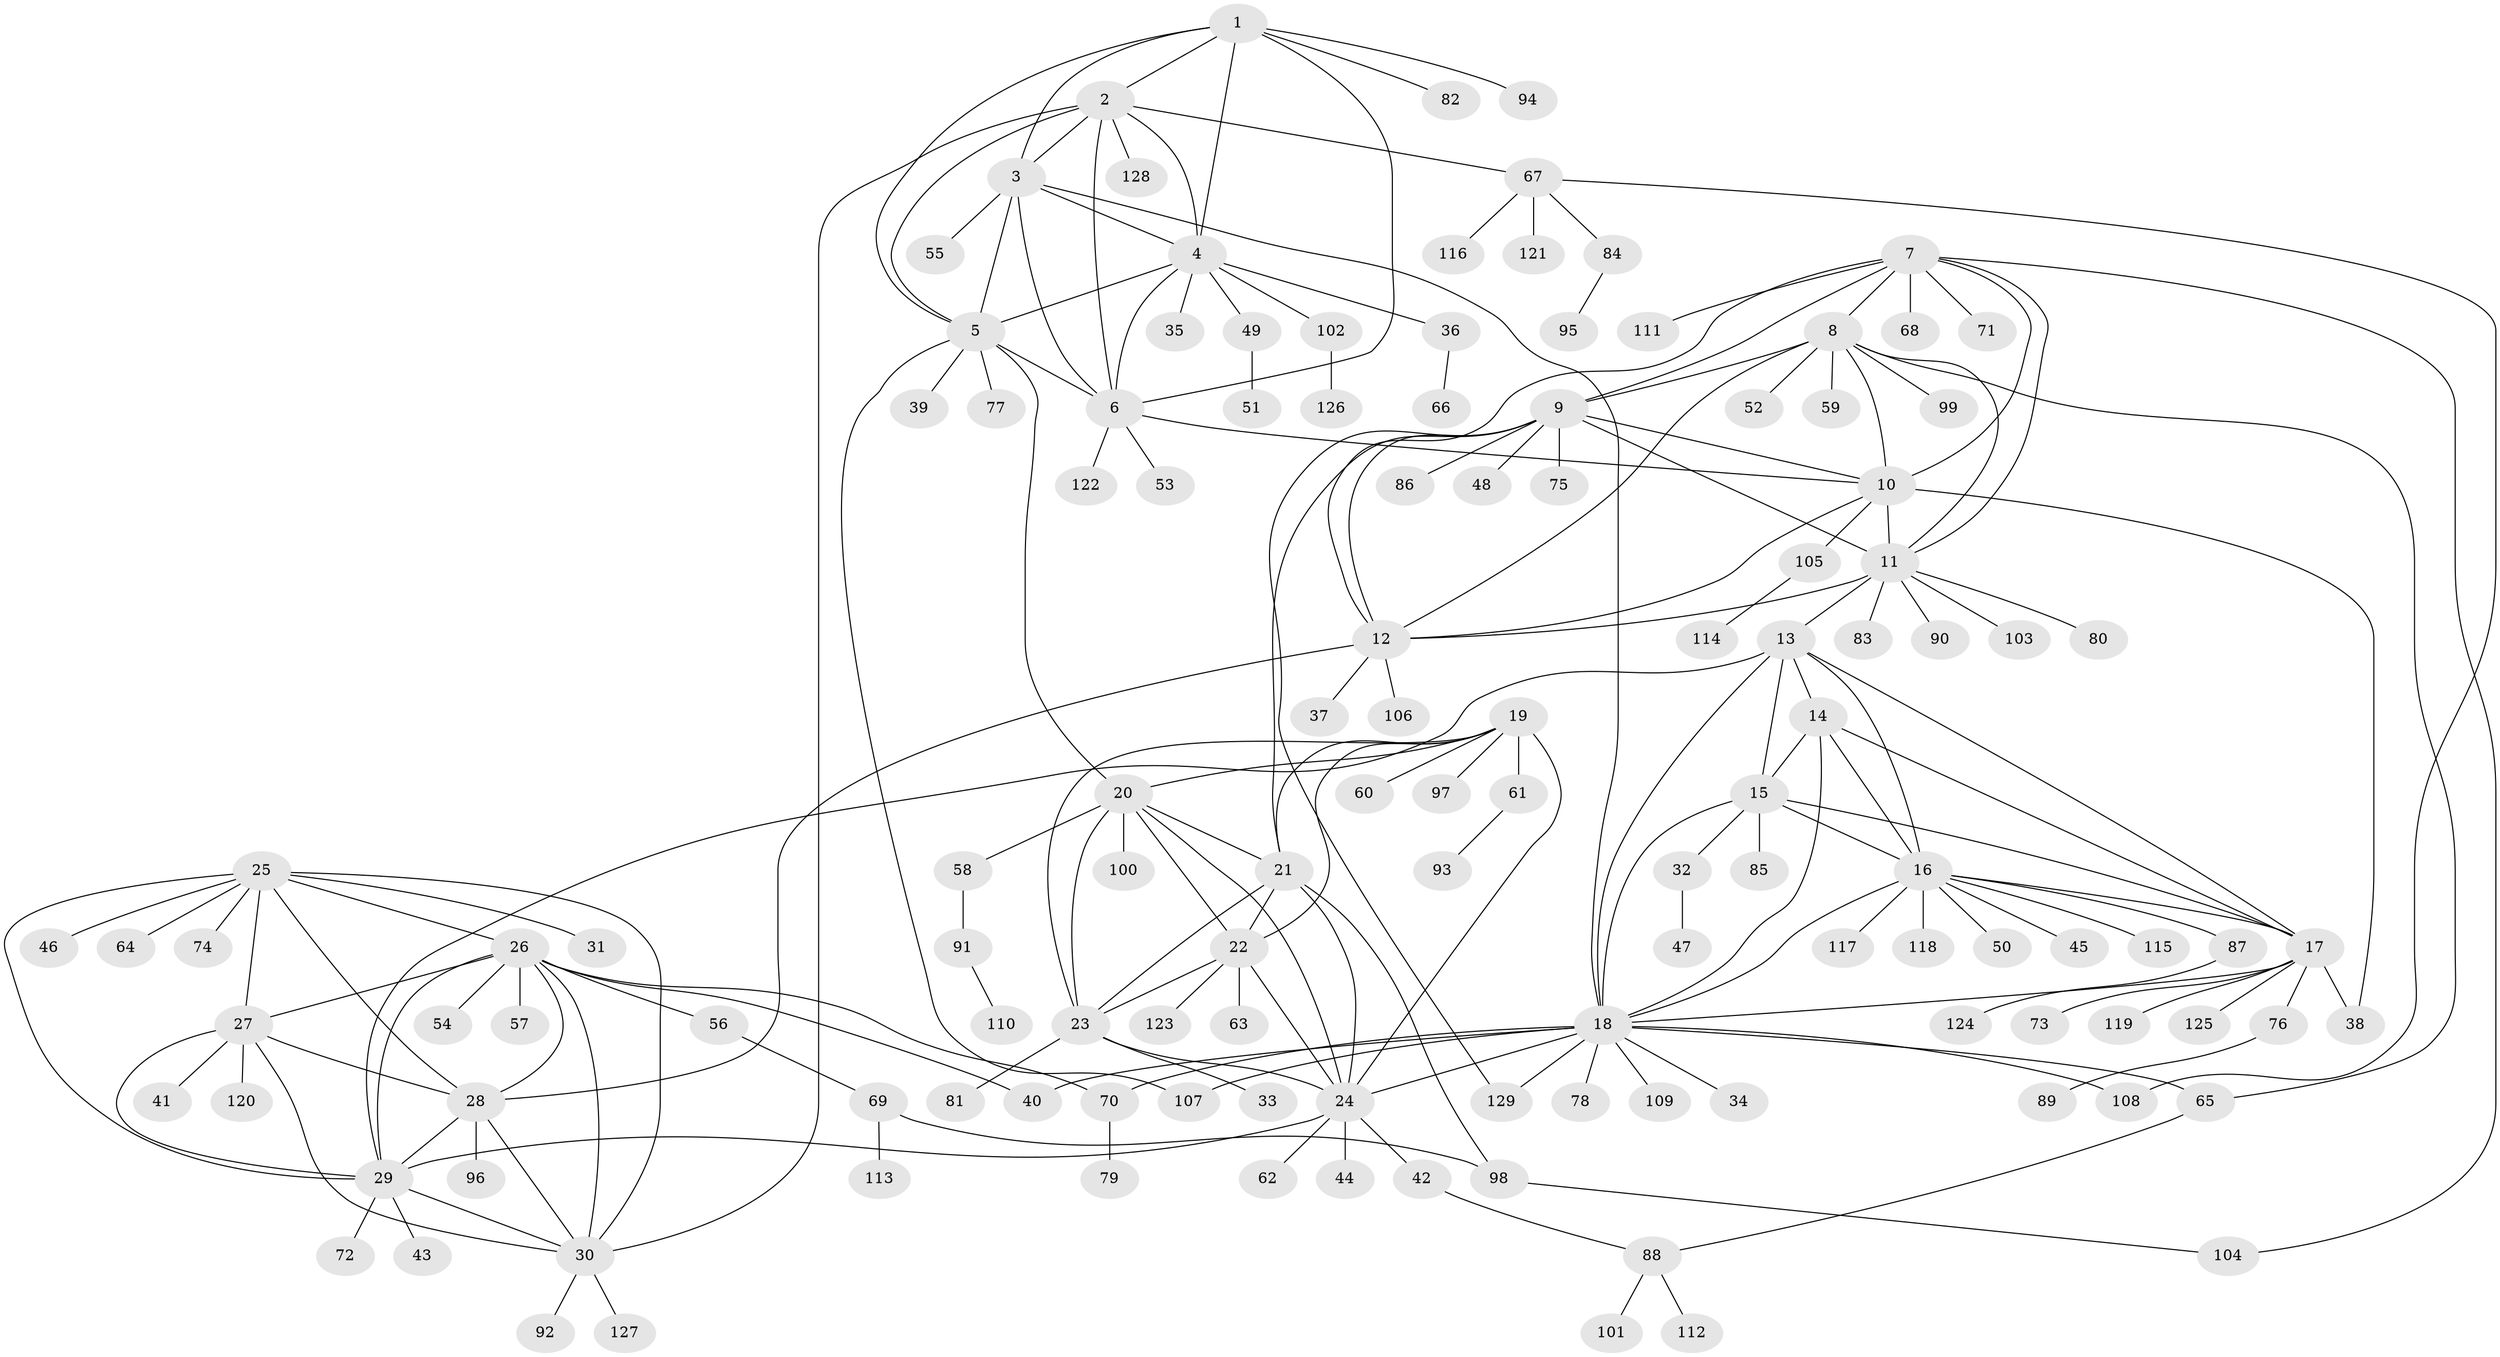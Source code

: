 // coarse degree distribution, {6: 0.044444444444444446, 10: 0.044444444444444446, 8: 0.03333333333333333, 12: 0.011111111111111112, 13: 0.022222222222222223, 9: 0.011111111111111112, 1: 0.7444444444444445, 2: 0.06666666666666667, 3: 0.022222222222222223}
// Generated by graph-tools (version 1.1) at 2025/57/03/04/25 21:57:22]
// undirected, 129 vertices, 194 edges
graph export_dot {
graph [start="1"]
  node [color=gray90,style=filled];
  1;
  2;
  3;
  4;
  5;
  6;
  7;
  8;
  9;
  10;
  11;
  12;
  13;
  14;
  15;
  16;
  17;
  18;
  19;
  20;
  21;
  22;
  23;
  24;
  25;
  26;
  27;
  28;
  29;
  30;
  31;
  32;
  33;
  34;
  35;
  36;
  37;
  38;
  39;
  40;
  41;
  42;
  43;
  44;
  45;
  46;
  47;
  48;
  49;
  50;
  51;
  52;
  53;
  54;
  55;
  56;
  57;
  58;
  59;
  60;
  61;
  62;
  63;
  64;
  65;
  66;
  67;
  68;
  69;
  70;
  71;
  72;
  73;
  74;
  75;
  76;
  77;
  78;
  79;
  80;
  81;
  82;
  83;
  84;
  85;
  86;
  87;
  88;
  89;
  90;
  91;
  92;
  93;
  94;
  95;
  96;
  97;
  98;
  99;
  100;
  101;
  102;
  103;
  104;
  105;
  106;
  107;
  108;
  109;
  110;
  111;
  112;
  113;
  114;
  115;
  116;
  117;
  118;
  119;
  120;
  121;
  122;
  123;
  124;
  125;
  126;
  127;
  128;
  129;
  1 -- 2;
  1 -- 3;
  1 -- 4;
  1 -- 5;
  1 -- 6;
  1 -- 82;
  1 -- 94;
  2 -- 3;
  2 -- 4;
  2 -- 5;
  2 -- 6;
  2 -- 30;
  2 -- 67;
  2 -- 128;
  3 -- 4;
  3 -- 5;
  3 -- 6;
  3 -- 18;
  3 -- 55;
  4 -- 5;
  4 -- 6;
  4 -- 35;
  4 -- 36;
  4 -- 49;
  4 -- 102;
  5 -- 6;
  5 -- 20;
  5 -- 39;
  5 -- 77;
  5 -- 107;
  6 -- 10;
  6 -- 53;
  6 -- 122;
  7 -- 8;
  7 -- 9;
  7 -- 10;
  7 -- 11;
  7 -- 12;
  7 -- 68;
  7 -- 71;
  7 -- 104;
  7 -- 111;
  8 -- 9;
  8 -- 10;
  8 -- 11;
  8 -- 12;
  8 -- 52;
  8 -- 59;
  8 -- 65;
  8 -- 99;
  9 -- 10;
  9 -- 11;
  9 -- 12;
  9 -- 21;
  9 -- 48;
  9 -- 75;
  9 -- 86;
  9 -- 129;
  10 -- 11;
  10 -- 12;
  10 -- 38;
  10 -- 105;
  11 -- 12;
  11 -- 13;
  11 -- 80;
  11 -- 83;
  11 -- 90;
  11 -- 103;
  12 -- 28;
  12 -- 37;
  12 -- 106;
  13 -- 14;
  13 -- 15;
  13 -- 16;
  13 -- 17;
  13 -- 18;
  13 -- 29;
  14 -- 15;
  14 -- 16;
  14 -- 17;
  14 -- 18;
  15 -- 16;
  15 -- 17;
  15 -- 18;
  15 -- 32;
  15 -- 85;
  16 -- 17;
  16 -- 18;
  16 -- 45;
  16 -- 50;
  16 -- 87;
  16 -- 115;
  16 -- 117;
  16 -- 118;
  17 -- 18;
  17 -- 38;
  17 -- 73;
  17 -- 76;
  17 -- 119;
  17 -- 125;
  18 -- 24;
  18 -- 34;
  18 -- 40;
  18 -- 65;
  18 -- 70;
  18 -- 78;
  18 -- 107;
  18 -- 108;
  18 -- 109;
  18 -- 129;
  19 -- 20;
  19 -- 21;
  19 -- 22;
  19 -- 23;
  19 -- 24;
  19 -- 60;
  19 -- 61;
  19 -- 97;
  20 -- 21;
  20 -- 22;
  20 -- 23;
  20 -- 24;
  20 -- 58;
  20 -- 100;
  21 -- 22;
  21 -- 23;
  21 -- 24;
  21 -- 98;
  22 -- 23;
  22 -- 24;
  22 -- 63;
  22 -- 123;
  23 -- 24;
  23 -- 33;
  23 -- 81;
  24 -- 29;
  24 -- 42;
  24 -- 44;
  24 -- 62;
  25 -- 26;
  25 -- 27;
  25 -- 28;
  25 -- 29;
  25 -- 30;
  25 -- 31;
  25 -- 46;
  25 -- 64;
  25 -- 74;
  26 -- 27;
  26 -- 28;
  26 -- 29;
  26 -- 30;
  26 -- 40;
  26 -- 54;
  26 -- 56;
  26 -- 57;
  26 -- 70;
  27 -- 28;
  27 -- 29;
  27 -- 30;
  27 -- 41;
  27 -- 120;
  28 -- 29;
  28 -- 30;
  28 -- 96;
  29 -- 30;
  29 -- 43;
  29 -- 72;
  30 -- 92;
  30 -- 127;
  32 -- 47;
  36 -- 66;
  42 -- 88;
  49 -- 51;
  56 -- 69;
  58 -- 91;
  61 -- 93;
  65 -- 88;
  67 -- 84;
  67 -- 108;
  67 -- 116;
  67 -- 121;
  69 -- 98;
  69 -- 113;
  70 -- 79;
  76 -- 89;
  84 -- 95;
  87 -- 124;
  88 -- 101;
  88 -- 112;
  91 -- 110;
  98 -- 104;
  102 -- 126;
  105 -- 114;
}

